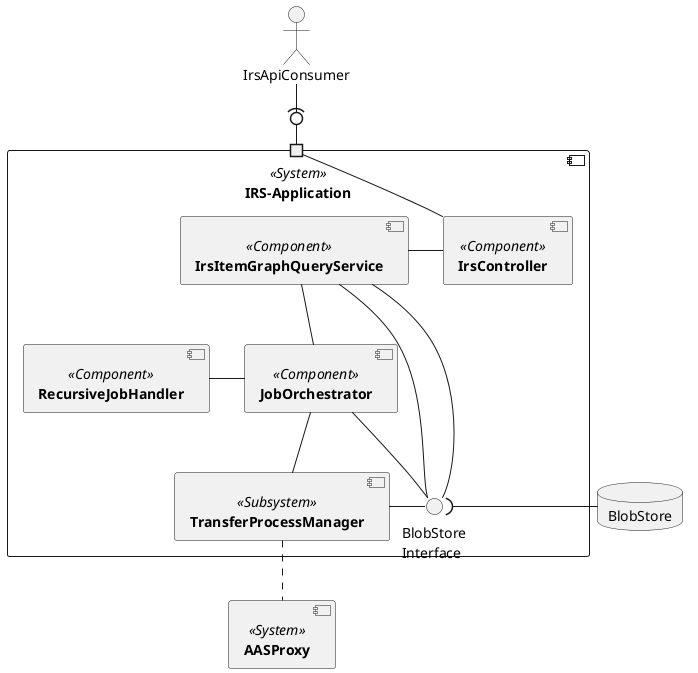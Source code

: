 @startuml
skinparam monochrome true
skinparam shadowing false

 component [**IRS-Application**] <<System>> as IRS {
    component [**RecursiveJobHandler**] <<Component>> as RecursiveJobHandler
    component [**IrsController**] <<Component>> as IrsController
    component [**IrsItemGraphQueryService**] <<Component>> as IrsItemGraphQueryService
    component [**JobOrchestrator**] <<Component>> as JobOrchestrator
    component [**TransferProcessManager**] <<Subsystem>> as TransferProcessManager
    'component [**AASClient**] <<Subsystem>> as AASClient
    'component [**AASFacade**] <<Subsystem>> as AASFacade
    'component [**SubmodelClient**] <<Subsystem>> as SubmodelClient
    'component [**SubmodelFacade**] <<Subsystem>> as SubmodelFacade ' --> Level2 View


    interface "BlobStore\nInterface" as StoreInterface
	port " " as API

    IrsController -left- IrsItemGraphQueryService

    IrsItemGraphQueryService -- JobOrchestrator
    IrsItemGraphQueryService - StoreInterface
    IrsItemGraphQueryService -up- StoreInterface
    JobOrchestrator -right- StoreInterface
    JobOrchestrator -- TransferProcessManager
    JobOrchestrator -left- RecursiveJobHandler
    TransferProcessManager - StoreInterface

    IrsController - API
}
actor IrsApiConsumer

IrsApiConsumer -(0- API

component [**AASProxy**] <<System>> as AASProxy
TransferProcessManager .. AASProxy

database "BlobStore" as BlobStore
StoreInterface )-right- BlobStore

@enduml